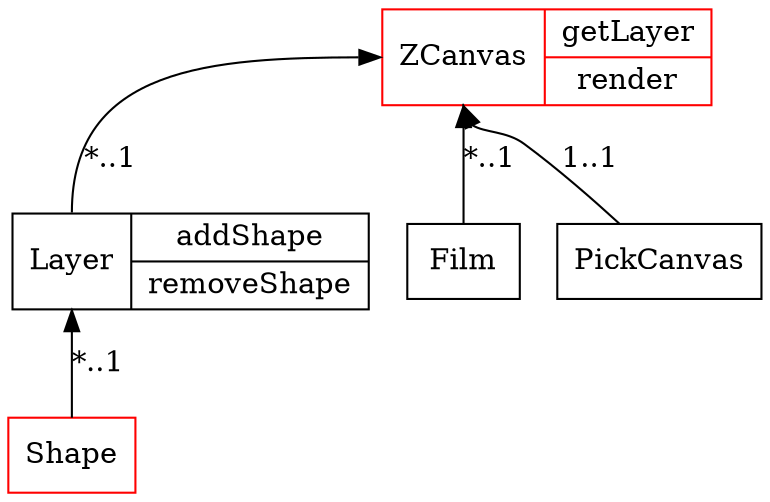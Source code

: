 
digraph ZCanvas {

  node [
    shape = record;
  ]

  rankdir = BT;

  /* Public */
  ZCanvas [color=red, label="<main>ZCanvas|{getLayer|render}"];
  Shape [color=red,label="<main>Shape"];

  /* Private */
  Layer [label="<main>Layer|{addShape|removeShape}"]
  Film [label="<main>Film"];
  PickCanvas [label="<main>PickCanvas"];

  Layer:main -> ZCanvas:main [label="*..1"];
  Shape:main -> Layer:main [label="*..1"];

  Film:main -> ZCanvas:main [label="*..1"];

  PickCanvas:main -> ZCanvas:main [label="1..1"];
}